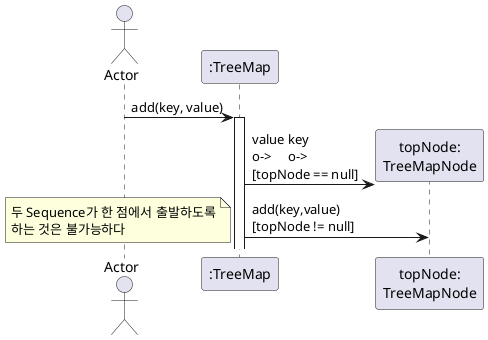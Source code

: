 @startuml TreeMap_SequenceDiagram

actor Actor
participant ":TreeMap" as map

Actor -> map : add(key, value)
activate map

create "topNode:\nTreeMapNode" as node
map -> node : value key\no->     o->\n[topNode == null]
map -> node : add(key,value)\n[topNode != null]
note left
두 Sequence가 한 점에서 출발하도록
하는 것은 불가능하다
endnote

' activeate
' deactivate
' destroy

@enduml